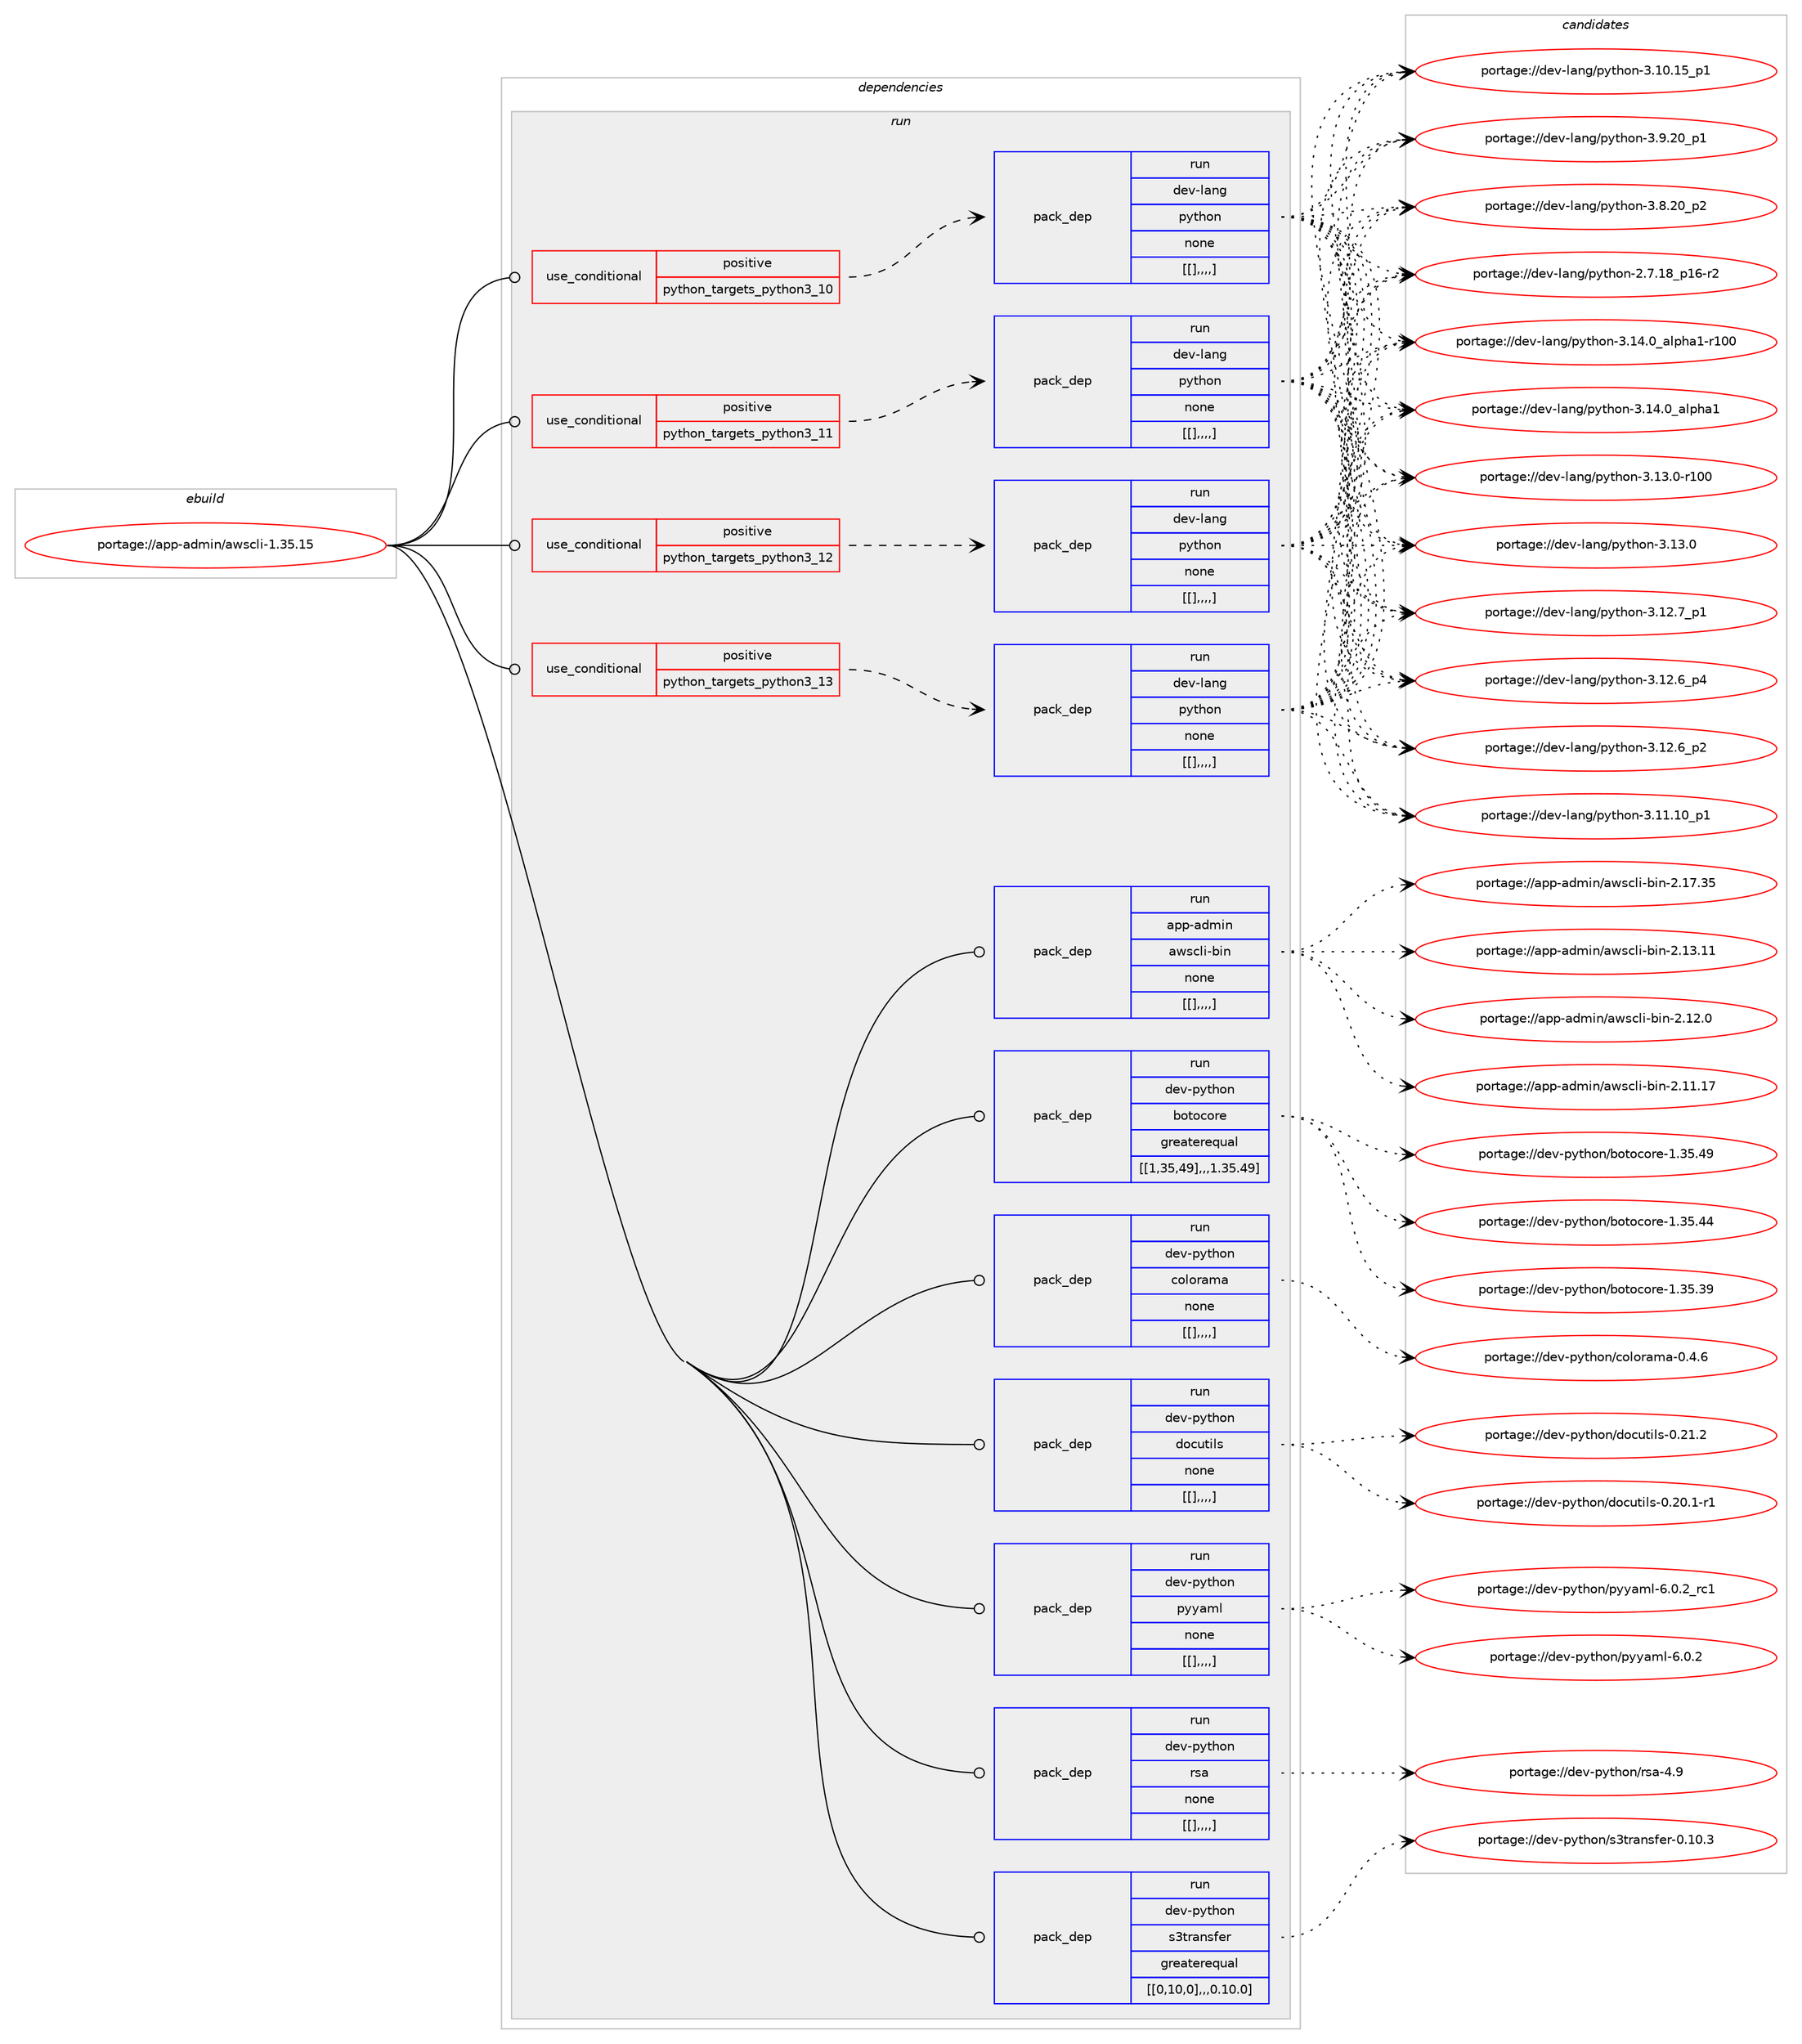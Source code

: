 digraph prolog {

# *************
# Graph options
# *************

newrank=true;
concentrate=true;
compound=true;
graph [rankdir=LR,fontname=Helvetica,fontsize=10,ranksep=1.5];#, ranksep=2.5, nodesep=0.2];
edge  [arrowhead=vee];
node  [fontname=Helvetica,fontsize=10];

# **********
# The ebuild
# **********

subgraph cluster_leftcol {
color=gray;
label=<<i>ebuild</i>>;
id [label="portage://app-admin/awscli-1.35.15", color=red, width=4, href="../app-admin/awscli-1.35.15.svg"];
}

# ****************
# The dependencies
# ****************

subgraph cluster_midcol {
color=gray;
label=<<i>dependencies</i>>;
subgraph cluster_compile {
fillcolor="#eeeeee";
style=filled;
label=<<i>compile</i>>;
}
subgraph cluster_compileandrun {
fillcolor="#eeeeee";
style=filled;
label=<<i>compile and run</i>>;
}
subgraph cluster_run {
fillcolor="#eeeeee";
style=filled;
label=<<i>run</i>>;
subgraph cond301 {
dependency1476 [label=<<TABLE BORDER="0" CELLBORDER="1" CELLSPACING="0" CELLPADDING="4"><TR><TD ROWSPAN="3" CELLPADDING="10">use_conditional</TD></TR><TR><TD>positive</TD></TR><TR><TD>python_targets_python3_10</TD></TR></TABLE>>, shape=none, color=red];
subgraph pack1197 {
dependency1562 [label=<<TABLE BORDER="0" CELLBORDER="1" CELLSPACING="0" CELLPADDING="4" WIDTH="220"><TR><TD ROWSPAN="6" CELLPADDING="30">pack_dep</TD></TR><TR><TD WIDTH="110">run</TD></TR><TR><TD>dev-lang</TD></TR><TR><TD>python</TD></TR><TR><TD>none</TD></TR><TR><TD>[[],,,,]</TD></TR></TABLE>>, shape=none, color=blue];
}
dependency1476:e -> dependency1562:w [weight=20,style="dashed",arrowhead="vee"];
}
id:e -> dependency1476:w [weight=20,style="solid",arrowhead="odot"];
subgraph cond336 {
dependency1622 [label=<<TABLE BORDER="0" CELLBORDER="1" CELLSPACING="0" CELLPADDING="4"><TR><TD ROWSPAN="3" CELLPADDING="10">use_conditional</TD></TR><TR><TD>positive</TD></TR><TR><TD>python_targets_python3_11</TD></TR></TABLE>>, shape=none, color=red];
subgraph pack1295 {
dependency1646 [label=<<TABLE BORDER="0" CELLBORDER="1" CELLSPACING="0" CELLPADDING="4" WIDTH="220"><TR><TD ROWSPAN="6" CELLPADDING="30">pack_dep</TD></TR><TR><TD WIDTH="110">run</TD></TR><TR><TD>dev-lang</TD></TR><TR><TD>python</TD></TR><TR><TD>none</TD></TR><TR><TD>[[],,,,]</TD></TR></TABLE>>, shape=none, color=blue];
}
dependency1622:e -> dependency1646:w [weight=20,style="dashed",arrowhead="vee"];
}
id:e -> dependency1622:w [weight=20,style="solid",arrowhead="odot"];
subgraph cond350 {
dependency1666 [label=<<TABLE BORDER="0" CELLBORDER="1" CELLSPACING="0" CELLPADDING="4"><TR><TD ROWSPAN="3" CELLPADDING="10">use_conditional</TD></TR><TR><TD>positive</TD></TR><TR><TD>python_targets_python3_12</TD></TR></TABLE>>, shape=none, color=red];
subgraph pack1325 {
dependency1669 [label=<<TABLE BORDER="0" CELLBORDER="1" CELLSPACING="0" CELLPADDING="4" WIDTH="220"><TR><TD ROWSPAN="6" CELLPADDING="30">pack_dep</TD></TR><TR><TD WIDTH="110">run</TD></TR><TR><TD>dev-lang</TD></TR><TR><TD>python</TD></TR><TR><TD>none</TD></TR><TR><TD>[[],,,,]</TD></TR></TABLE>>, shape=none, color=blue];
}
dependency1666:e -> dependency1669:w [weight=20,style="dashed",arrowhead="vee"];
}
id:e -> dependency1666:w [weight=20,style="solid",arrowhead="odot"];
subgraph cond378 {
dependency1754 [label=<<TABLE BORDER="0" CELLBORDER="1" CELLSPACING="0" CELLPADDING="4"><TR><TD ROWSPAN="3" CELLPADDING="10">use_conditional</TD></TR><TR><TD>positive</TD></TR><TR><TD>python_targets_python3_13</TD></TR></TABLE>>, shape=none, color=red];
subgraph pack1402 {
dependency1785 [label=<<TABLE BORDER="0" CELLBORDER="1" CELLSPACING="0" CELLPADDING="4" WIDTH="220"><TR><TD ROWSPAN="6" CELLPADDING="30">pack_dep</TD></TR><TR><TD WIDTH="110">run</TD></TR><TR><TD>dev-lang</TD></TR><TR><TD>python</TD></TR><TR><TD>none</TD></TR><TR><TD>[[],,,,]</TD></TR></TABLE>>, shape=none, color=blue];
}
dependency1754:e -> dependency1785:w [weight=20,style="dashed",arrowhead="vee"];
}
id:e -> dependency1754:w [weight=20,style="solid",arrowhead="odot"];
subgraph pack1416 {
dependency1803 [label=<<TABLE BORDER="0" CELLBORDER="1" CELLSPACING="0" CELLPADDING="4" WIDTH="220"><TR><TD ROWSPAN="6" CELLPADDING="30">pack_dep</TD></TR><TR><TD WIDTH="110">run</TD></TR><TR><TD>dev-python</TD></TR><TR><TD>botocore</TD></TR><TR><TD>greaterequal</TD></TR><TR><TD>[[1,35,49],,,1.35.49]</TD></TR></TABLE>>, shape=none, color=blue];
}
id:e -> dependency1803:w [weight=20,style="solid",arrowhead="odot"];
subgraph pack1434 {
dependency1812 [label=<<TABLE BORDER="0" CELLBORDER="1" CELLSPACING="0" CELLPADDING="4" WIDTH="220"><TR><TD ROWSPAN="6" CELLPADDING="30">pack_dep</TD></TR><TR><TD WIDTH="110">run</TD></TR><TR><TD>dev-python</TD></TR><TR><TD>colorama</TD></TR><TR><TD>none</TD></TR><TR><TD>[[],,,,]</TD></TR></TABLE>>, shape=none, color=blue];
}
id:e -> dependency1812:w [weight=20,style="solid",arrowhead="odot"];
subgraph pack1437 {
dependency1814 [label=<<TABLE BORDER="0" CELLBORDER="1" CELLSPACING="0" CELLPADDING="4" WIDTH="220"><TR><TD ROWSPAN="6" CELLPADDING="30">pack_dep</TD></TR><TR><TD WIDTH="110">run</TD></TR><TR><TD>dev-python</TD></TR><TR><TD>docutils</TD></TR><TR><TD>none</TD></TR><TR><TD>[[],,,,]</TD></TR></TABLE>>, shape=none, color=blue];
}
id:e -> dependency1814:w [weight=20,style="solid",arrowhead="odot"];
subgraph pack1441 {
dependency1820 [label=<<TABLE BORDER="0" CELLBORDER="1" CELLSPACING="0" CELLPADDING="4" WIDTH="220"><TR><TD ROWSPAN="6" CELLPADDING="30">pack_dep</TD></TR><TR><TD WIDTH="110">run</TD></TR><TR><TD>dev-python</TD></TR><TR><TD>pyyaml</TD></TR><TR><TD>none</TD></TR><TR><TD>[[],,,,]</TD></TR></TABLE>>, shape=none, color=blue];
}
id:e -> dependency1820:w [weight=20,style="solid",arrowhead="odot"];
subgraph pack1446 {
dependency1839 [label=<<TABLE BORDER="0" CELLBORDER="1" CELLSPACING="0" CELLPADDING="4" WIDTH="220"><TR><TD ROWSPAN="6" CELLPADDING="30">pack_dep</TD></TR><TR><TD WIDTH="110">run</TD></TR><TR><TD>dev-python</TD></TR><TR><TD>rsa</TD></TR><TR><TD>none</TD></TR><TR><TD>[[],,,,]</TD></TR></TABLE>>, shape=none, color=blue];
}
id:e -> dependency1839:w [weight=20,style="solid",arrowhead="odot"];
subgraph pack1458 {
dependency1868 [label=<<TABLE BORDER="0" CELLBORDER="1" CELLSPACING="0" CELLPADDING="4" WIDTH="220"><TR><TD ROWSPAN="6" CELLPADDING="30">pack_dep</TD></TR><TR><TD WIDTH="110">run</TD></TR><TR><TD>dev-python</TD></TR><TR><TD>s3transfer</TD></TR><TR><TD>greaterequal</TD></TR><TR><TD>[[0,10,0],,,0.10.0]</TD></TR></TABLE>>, shape=none, color=blue];
}
id:e -> dependency1868:w [weight=20,style="solid",arrowhead="odot"];
subgraph pack1514 {
dependency1930 [label=<<TABLE BORDER="0" CELLBORDER="1" CELLSPACING="0" CELLPADDING="4" WIDTH="220"><TR><TD ROWSPAN="6" CELLPADDING="30">pack_dep</TD></TR><TR><TD WIDTH="110">run</TD></TR><TR><TD>app-admin</TD></TR><TR><TD>awscli-bin</TD></TR><TR><TD>none</TD></TR><TR><TD>[[],,,,]</TD></TR></TABLE>>, shape=none, color=blue];
}
id:e -> dependency1930:w [weight=20,style="solid",arrowhead="odot"];
}
}

# **************
# The candidates
# **************

subgraph cluster_choices {
rank=same;
color=gray;
label=<<i>candidates</i>>;

subgraph choice1273 {
color=black;
nodesep=1;
choice100101118451089711010347112121116104111110455146495246489597108112104974945114494848 [label="portage://dev-lang/python-3.14.0_alpha1-r100", color=red, width=4,href="../dev-lang/python-3.14.0_alpha1-r100.svg"];
choice1001011184510897110103471121211161041111104551464952464895971081121049749 [label="portage://dev-lang/python-3.14.0_alpha1", color=red, width=4,href="../dev-lang/python-3.14.0_alpha1.svg"];
choice1001011184510897110103471121211161041111104551464951464845114494848 [label="portage://dev-lang/python-3.13.0-r100", color=red, width=4,href="../dev-lang/python-3.13.0-r100.svg"];
choice10010111845108971101034711212111610411111045514649514648 [label="portage://dev-lang/python-3.13.0", color=red, width=4,href="../dev-lang/python-3.13.0.svg"];
choice100101118451089711010347112121116104111110455146495046559511249 [label="portage://dev-lang/python-3.12.7_p1", color=red, width=4,href="../dev-lang/python-3.12.7_p1.svg"];
choice100101118451089711010347112121116104111110455146495046549511252 [label="portage://dev-lang/python-3.12.6_p4", color=red, width=4,href="../dev-lang/python-3.12.6_p4.svg"];
choice100101118451089711010347112121116104111110455146495046549511250 [label="portage://dev-lang/python-3.12.6_p2", color=red, width=4,href="../dev-lang/python-3.12.6_p2.svg"];
choice10010111845108971101034711212111610411111045514649494649489511249 [label="portage://dev-lang/python-3.11.10_p1", color=red, width=4,href="../dev-lang/python-3.11.10_p1.svg"];
choice10010111845108971101034711212111610411111045514649484649539511249 [label="portage://dev-lang/python-3.10.15_p1", color=red, width=4,href="../dev-lang/python-3.10.15_p1.svg"];
choice100101118451089711010347112121116104111110455146574650489511249 [label="portage://dev-lang/python-3.9.20_p1", color=red, width=4,href="../dev-lang/python-3.9.20_p1.svg"];
choice100101118451089711010347112121116104111110455146564650489511250 [label="portage://dev-lang/python-3.8.20_p2", color=red, width=4,href="../dev-lang/python-3.8.20_p2.svg"];
choice100101118451089711010347112121116104111110455046554649569511249544511450 [label="portage://dev-lang/python-2.7.18_p16-r2", color=red, width=4,href="../dev-lang/python-2.7.18_p16-r2.svg"];
dependency1562:e -> choice100101118451089711010347112121116104111110455146495246489597108112104974945114494848:w [style=dotted,weight="100"];
dependency1562:e -> choice1001011184510897110103471121211161041111104551464952464895971081121049749:w [style=dotted,weight="100"];
dependency1562:e -> choice1001011184510897110103471121211161041111104551464951464845114494848:w [style=dotted,weight="100"];
dependency1562:e -> choice10010111845108971101034711212111610411111045514649514648:w [style=dotted,weight="100"];
dependency1562:e -> choice100101118451089711010347112121116104111110455146495046559511249:w [style=dotted,weight="100"];
dependency1562:e -> choice100101118451089711010347112121116104111110455146495046549511252:w [style=dotted,weight="100"];
dependency1562:e -> choice100101118451089711010347112121116104111110455146495046549511250:w [style=dotted,weight="100"];
dependency1562:e -> choice10010111845108971101034711212111610411111045514649494649489511249:w [style=dotted,weight="100"];
dependency1562:e -> choice10010111845108971101034711212111610411111045514649484649539511249:w [style=dotted,weight="100"];
dependency1562:e -> choice100101118451089711010347112121116104111110455146574650489511249:w [style=dotted,weight="100"];
dependency1562:e -> choice100101118451089711010347112121116104111110455146564650489511250:w [style=dotted,weight="100"];
dependency1562:e -> choice100101118451089711010347112121116104111110455046554649569511249544511450:w [style=dotted,weight="100"];
}
subgraph choice1287 {
color=black;
nodesep=1;
choice100101118451089711010347112121116104111110455146495246489597108112104974945114494848 [label="portage://dev-lang/python-3.14.0_alpha1-r100", color=red, width=4,href="../dev-lang/python-3.14.0_alpha1-r100.svg"];
choice1001011184510897110103471121211161041111104551464952464895971081121049749 [label="portage://dev-lang/python-3.14.0_alpha1", color=red, width=4,href="../dev-lang/python-3.14.0_alpha1.svg"];
choice1001011184510897110103471121211161041111104551464951464845114494848 [label="portage://dev-lang/python-3.13.0-r100", color=red, width=4,href="../dev-lang/python-3.13.0-r100.svg"];
choice10010111845108971101034711212111610411111045514649514648 [label="portage://dev-lang/python-3.13.0", color=red, width=4,href="../dev-lang/python-3.13.0.svg"];
choice100101118451089711010347112121116104111110455146495046559511249 [label="portage://dev-lang/python-3.12.7_p1", color=red, width=4,href="../dev-lang/python-3.12.7_p1.svg"];
choice100101118451089711010347112121116104111110455146495046549511252 [label="portage://dev-lang/python-3.12.6_p4", color=red, width=4,href="../dev-lang/python-3.12.6_p4.svg"];
choice100101118451089711010347112121116104111110455146495046549511250 [label="portage://dev-lang/python-3.12.6_p2", color=red, width=4,href="../dev-lang/python-3.12.6_p2.svg"];
choice10010111845108971101034711212111610411111045514649494649489511249 [label="portage://dev-lang/python-3.11.10_p1", color=red, width=4,href="../dev-lang/python-3.11.10_p1.svg"];
choice10010111845108971101034711212111610411111045514649484649539511249 [label="portage://dev-lang/python-3.10.15_p1", color=red, width=4,href="../dev-lang/python-3.10.15_p1.svg"];
choice100101118451089711010347112121116104111110455146574650489511249 [label="portage://dev-lang/python-3.9.20_p1", color=red, width=4,href="../dev-lang/python-3.9.20_p1.svg"];
choice100101118451089711010347112121116104111110455146564650489511250 [label="portage://dev-lang/python-3.8.20_p2", color=red, width=4,href="../dev-lang/python-3.8.20_p2.svg"];
choice100101118451089711010347112121116104111110455046554649569511249544511450 [label="portage://dev-lang/python-2.7.18_p16-r2", color=red, width=4,href="../dev-lang/python-2.7.18_p16-r2.svg"];
dependency1646:e -> choice100101118451089711010347112121116104111110455146495246489597108112104974945114494848:w [style=dotted,weight="100"];
dependency1646:e -> choice1001011184510897110103471121211161041111104551464952464895971081121049749:w [style=dotted,weight="100"];
dependency1646:e -> choice1001011184510897110103471121211161041111104551464951464845114494848:w [style=dotted,weight="100"];
dependency1646:e -> choice10010111845108971101034711212111610411111045514649514648:w [style=dotted,weight="100"];
dependency1646:e -> choice100101118451089711010347112121116104111110455146495046559511249:w [style=dotted,weight="100"];
dependency1646:e -> choice100101118451089711010347112121116104111110455146495046549511252:w [style=dotted,weight="100"];
dependency1646:e -> choice100101118451089711010347112121116104111110455146495046549511250:w [style=dotted,weight="100"];
dependency1646:e -> choice10010111845108971101034711212111610411111045514649494649489511249:w [style=dotted,weight="100"];
dependency1646:e -> choice10010111845108971101034711212111610411111045514649484649539511249:w [style=dotted,weight="100"];
dependency1646:e -> choice100101118451089711010347112121116104111110455146574650489511249:w [style=dotted,weight="100"];
dependency1646:e -> choice100101118451089711010347112121116104111110455146564650489511250:w [style=dotted,weight="100"];
dependency1646:e -> choice100101118451089711010347112121116104111110455046554649569511249544511450:w [style=dotted,weight="100"];
}
subgraph choice1293 {
color=black;
nodesep=1;
choice100101118451089711010347112121116104111110455146495246489597108112104974945114494848 [label="portage://dev-lang/python-3.14.0_alpha1-r100", color=red, width=4,href="../dev-lang/python-3.14.0_alpha1-r100.svg"];
choice1001011184510897110103471121211161041111104551464952464895971081121049749 [label="portage://dev-lang/python-3.14.0_alpha1", color=red, width=4,href="../dev-lang/python-3.14.0_alpha1.svg"];
choice1001011184510897110103471121211161041111104551464951464845114494848 [label="portage://dev-lang/python-3.13.0-r100", color=red, width=4,href="../dev-lang/python-3.13.0-r100.svg"];
choice10010111845108971101034711212111610411111045514649514648 [label="portage://dev-lang/python-3.13.0", color=red, width=4,href="../dev-lang/python-3.13.0.svg"];
choice100101118451089711010347112121116104111110455146495046559511249 [label="portage://dev-lang/python-3.12.7_p1", color=red, width=4,href="../dev-lang/python-3.12.7_p1.svg"];
choice100101118451089711010347112121116104111110455146495046549511252 [label="portage://dev-lang/python-3.12.6_p4", color=red, width=4,href="../dev-lang/python-3.12.6_p4.svg"];
choice100101118451089711010347112121116104111110455146495046549511250 [label="portage://dev-lang/python-3.12.6_p2", color=red, width=4,href="../dev-lang/python-3.12.6_p2.svg"];
choice10010111845108971101034711212111610411111045514649494649489511249 [label="portage://dev-lang/python-3.11.10_p1", color=red, width=4,href="../dev-lang/python-3.11.10_p1.svg"];
choice10010111845108971101034711212111610411111045514649484649539511249 [label="portage://dev-lang/python-3.10.15_p1", color=red, width=4,href="../dev-lang/python-3.10.15_p1.svg"];
choice100101118451089711010347112121116104111110455146574650489511249 [label="portage://dev-lang/python-3.9.20_p1", color=red, width=4,href="../dev-lang/python-3.9.20_p1.svg"];
choice100101118451089711010347112121116104111110455146564650489511250 [label="portage://dev-lang/python-3.8.20_p2", color=red, width=4,href="../dev-lang/python-3.8.20_p2.svg"];
choice100101118451089711010347112121116104111110455046554649569511249544511450 [label="portage://dev-lang/python-2.7.18_p16-r2", color=red, width=4,href="../dev-lang/python-2.7.18_p16-r2.svg"];
dependency1669:e -> choice100101118451089711010347112121116104111110455146495246489597108112104974945114494848:w [style=dotted,weight="100"];
dependency1669:e -> choice1001011184510897110103471121211161041111104551464952464895971081121049749:w [style=dotted,weight="100"];
dependency1669:e -> choice1001011184510897110103471121211161041111104551464951464845114494848:w [style=dotted,weight="100"];
dependency1669:e -> choice10010111845108971101034711212111610411111045514649514648:w [style=dotted,weight="100"];
dependency1669:e -> choice100101118451089711010347112121116104111110455146495046559511249:w [style=dotted,weight="100"];
dependency1669:e -> choice100101118451089711010347112121116104111110455146495046549511252:w [style=dotted,weight="100"];
dependency1669:e -> choice100101118451089711010347112121116104111110455146495046549511250:w [style=dotted,weight="100"];
dependency1669:e -> choice10010111845108971101034711212111610411111045514649494649489511249:w [style=dotted,weight="100"];
dependency1669:e -> choice10010111845108971101034711212111610411111045514649484649539511249:w [style=dotted,weight="100"];
dependency1669:e -> choice100101118451089711010347112121116104111110455146574650489511249:w [style=dotted,weight="100"];
dependency1669:e -> choice100101118451089711010347112121116104111110455146564650489511250:w [style=dotted,weight="100"];
dependency1669:e -> choice100101118451089711010347112121116104111110455046554649569511249544511450:w [style=dotted,weight="100"];
}
subgraph choice1347 {
color=black;
nodesep=1;
choice100101118451089711010347112121116104111110455146495246489597108112104974945114494848 [label="portage://dev-lang/python-3.14.0_alpha1-r100", color=red, width=4,href="../dev-lang/python-3.14.0_alpha1-r100.svg"];
choice1001011184510897110103471121211161041111104551464952464895971081121049749 [label="portage://dev-lang/python-3.14.0_alpha1", color=red, width=4,href="../dev-lang/python-3.14.0_alpha1.svg"];
choice1001011184510897110103471121211161041111104551464951464845114494848 [label="portage://dev-lang/python-3.13.0-r100", color=red, width=4,href="../dev-lang/python-3.13.0-r100.svg"];
choice10010111845108971101034711212111610411111045514649514648 [label="portage://dev-lang/python-3.13.0", color=red, width=4,href="../dev-lang/python-3.13.0.svg"];
choice100101118451089711010347112121116104111110455146495046559511249 [label="portage://dev-lang/python-3.12.7_p1", color=red, width=4,href="../dev-lang/python-3.12.7_p1.svg"];
choice100101118451089711010347112121116104111110455146495046549511252 [label="portage://dev-lang/python-3.12.6_p4", color=red, width=4,href="../dev-lang/python-3.12.6_p4.svg"];
choice100101118451089711010347112121116104111110455146495046549511250 [label="portage://dev-lang/python-3.12.6_p2", color=red, width=4,href="../dev-lang/python-3.12.6_p2.svg"];
choice10010111845108971101034711212111610411111045514649494649489511249 [label="portage://dev-lang/python-3.11.10_p1", color=red, width=4,href="../dev-lang/python-3.11.10_p1.svg"];
choice10010111845108971101034711212111610411111045514649484649539511249 [label="portage://dev-lang/python-3.10.15_p1", color=red, width=4,href="../dev-lang/python-3.10.15_p1.svg"];
choice100101118451089711010347112121116104111110455146574650489511249 [label="portage://dev-lang/python-3.9.20_p1", color=red, width=4,href="../dev-lang/python-3.9.20_p1.svg"];
choice100101118451089711010347112121116104111110455146564650489511250 [label="portage://dev-lang/python-3.8.20_p2", color=red, width=4,href="../dev-lang/python-3.8.20_p2.svg"];
choice100101118451089711010347112121116104111110455046554649569511249544511450 [label="portage://dev-lang/python-2.7.18_p16-r2", color=red, width=4,href="../dev-lang/python-2.7.18_p16-r2.svg"];
dependency1785:e -> choice100101118451089711010347112121116104111110455146495246489597108112104974945114494848:w [style=dotted,weight="100"];
dependency1785:e -> choice1001011184510897110103471121211161041111104551464952464895971081121049749:w [style=dotted,weight="100"];
dependency1785:e -> choice1001011184510897110103471121211161041111104551464951464845114494848:w [style=dotted,weight="100"];
dependency1785:e -> choice10010111845108971101034711212111610411111045514649514648:w [style=dotted,weight="100"];
dependency1785:e -> choice100101118451089711010347112121116104111110455146495046559511249:w [style=dotted,weight="100"];
dependency1785:e -> choice100101118451089711010347112121116104111110455146495046549511252:w [style=dotted,weight="100"];
dependency1785:e -> choice100101118451089711010347112121116104111110455146495046549511250:w [style=dotted,weight="100"];
dependency1785:e -> choice10010111845108971101034711212111610411111045514649494649489511249:w [style=dotted,weight="100"];
dependency1785:e -> choice10010111845108971101034711212111610411111045514649484649539511249:w [style=dotted,weight="100"];
dependency1785:e -> choice100101118451089711010347112121116104111110455146574650489511249:w [style=dotted,weight="100"];
dependency1785:e -> choice100101118451089711010347112121116104111110455146564650489511250:w [style=dotted,weight="100"];
dependency1785:e -> choice100101118451089711010347112121116104111110455046554649569511249544511450:w [style=dotted,weight="100"];
}
subgraph choice1360 {
color=black;
nodesep=1;
choice100101118451121211161041111104798111116111991111141014549465153465257 [label="portage://dev-python/botocore-1.35.49", color=red, width=4,href="../dev-python/botocore-1.35.49.svg"];
choice100101118451121211161041111104798111116111991111141014549465153465252 [label="portage://dev-python/botocore-1.35.44", color=red, width=4,href="../dev-python/botocore-1.35.44.svg"];
choice100101118451121211161041111104798111116111991111141014549465153465157 [label="portage://dev-python/botocore-1.35.39", color=red, width=4,href="../dev-python/botocore-1.35.39.svg"];
dependency1803:e -> choice100101118451121211161041111104798111116111991111141014549465153465257:w [style=dotted,weight="100"];
dependency1803:e -> choice100101118451121211161041111104798111116111991111141014549465153465252:w [style=dotted,weight="100"];
dependency1803:e -> choice100101118451121211161041111104798111116111991111141014549465153465157:w [style=dotted,weight="100"];
}
subgraph choice1362 {
color=black;
nodesep=1;
choice1001011184511212111610411111047991111081111149710997454846524654 [label="portage://dev-python/colorama-0.4.6", color=red, width=4,href="../dev-python/colorama-0.4.6.svg"];
dependency1812:e -> choice1001011184511212111610411111047991111081111149710997454846524654:w [style=dotted,weight="100"];
}
subgraph choice1365 {
color=black;
nodesep=1;
choice10010111845112121116104111110471001119911711610510811545484650494650 [label="portage://dev-python/docutils-0.21.2", color=red, width=4,href="../dev-python/docutils-0.21.2.svg"];
choice100101118451121211161041111104710011199117116105108115454846504846494511449 [label="portage://dev-python/docutils-0.20.1-r1", color=red, width=4,href="../dev-python/docutils-0.20.1-r1.svg"];
dependency1814:e -> choice10010111845112121116104111110471001119911711610510811545484650494650:w [style=dotted,weight="100"];
dependency1814:e -> choice100101118451121211161041111104710011199117116105108115454846504846494511449:w [style=dotted,weight="100"];
}
subgraph choice1369 {
color=black;
nodesep=1;
choice100101118451121211161041111104711212112197109108455446484650951149949 [label="portage://dev-python/pyyaml-6.0.2_rc1", color=red, width=4,href="../dev-python/pyyaml-6.0.2_rc1.svg"];
choice100101118451121211161041111104711212112197109108455446484650 [label="portage://dev-python/pyyaml-6.0.2", color=red, width=4,href="../dev-python/pyyaml-6.0.2.svg"];
dependency1820:e -> choice100101118451121211161041111104711212112197109108455446484650951149949:w [style=dotted,weight="100"];
dependency1820:e -> choice100101118451121211161041111104711212112197109108455446484650:w [style=dotted,weight="100"];
}
subgraph choice1375 {
color=black;
nodesep=1;
choice10010111845112121116104111110471141159745524657 [label="portage://dev-python/rsa-4.9", color=red, width=4,href="../dev-python/rsa-4.9.svg"];
dependency1839:e -> choice10010111845112121116104111110471141159745524657:w [style=dotted,weight="100"];
}
subgraph choice1378 {
color=black;
nodesep=1;
choice1001011184511212111610411111047115511161149711011510210111445484649484651 [label="portage://dev-python/s3transfer-0.10.3", color=red, width=4,href="../dev-python/s3transfer-0.10.3.svg"];
dependency1868:e -> choice1001011184511212111610411111047115511161149711011510210111445484649484651:w [style=dotted,weight="100"];
}
subgraph choice1393 {
color=black;
nodesep=1;
choice97112112459710010910511047971191159910810545981051104550464955465153 [label="portage://app-admin/awscli-bin-2.17.35", color=red, width=4,href="../app-admin/awscli-bin-2.17.35.svg"];
choice97112112459710010910511047971191159910810545981051104550464951464949 [label="portage://app-admin/awscli-bin-2.13.11", color=red, width=4,href="../app-admin/awscli-bin-2.13.11.svg"];
choice971121124597100109105110479711911599108105459810511045504649504648 [label="portage://app-admin/awscli-bin-2.12.0", color=red, width=4,href="../app-admin/awscli-bin-2.12.0.svg"];
choice97112112459710010910511047971191159910810545981051104550464949464955 [label="portage://app-admin/awscli-bin-2.11.17", color=red, width=4,href="../app-admin/awscli-bin-2.11.17.svg"];
dependency1930:e -> choice97112112459710010910511047971191159910810545981051104550464955465153:w [style=dotted,weight="100"];
dependency1930:e -> choice97112112459710010910511047971191159910810545981051104550464951464949:w [style=dotted,weight="100"];
dependency1930:e -> choice971121124597100109105110479711911599108105459810511045504649504648:w [style=dotted,weight="100"];
dependency1930:e -> choice97112112459710010910511047971191159910810545981051104550464949464955:w [style=dotted,weight="100"];
}
}

}
